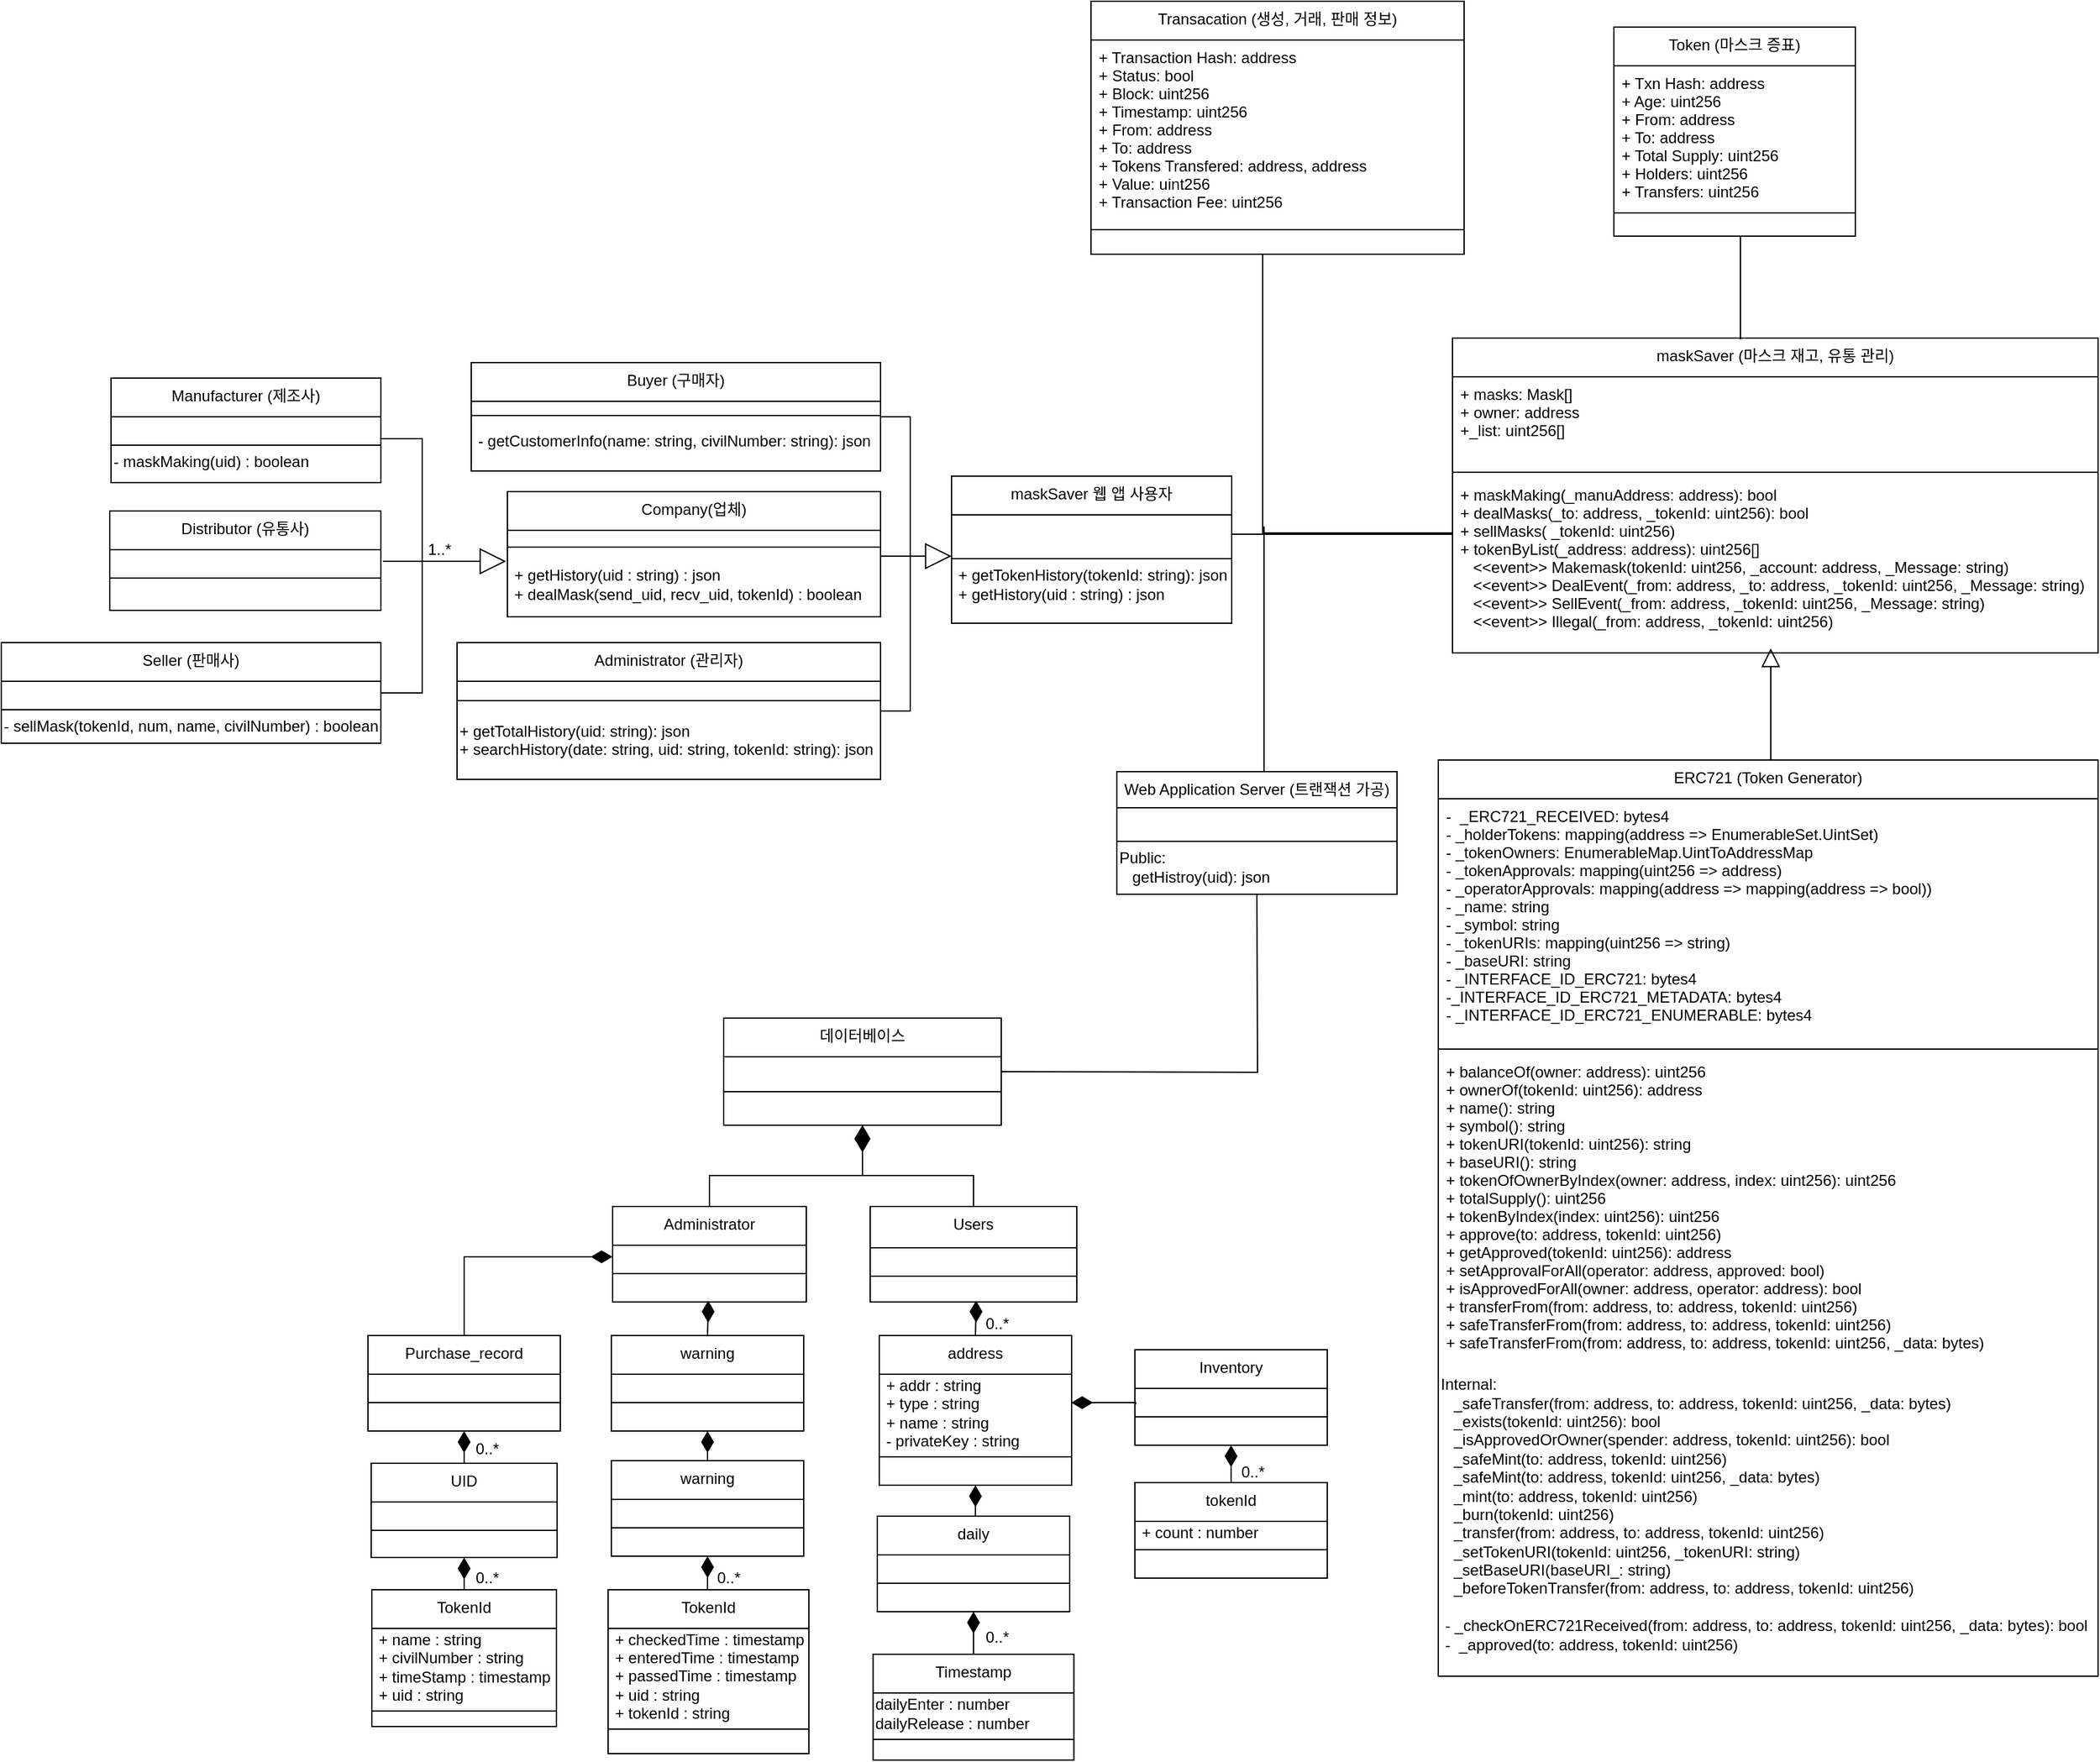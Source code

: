 <mxfile version="13.1.11" type="device"><diagram id="C5RBs43oDa-KdzZeNtuy" name="Page-1"><mxGraphModel dx="-311" dy="1492" grid="0" gridSize="10" guides="1" tooltips="1" connect="1" arrows="1" fold="1" page="0" pageScale="1" pageWidth="827" pageHeight="1169" background="none" math="0" shadow="0"><root><mxCell id="WIyWlLk6GJQsqaUBKTNV-0"/><mxCell id="WIyWlLk6GJQsqaUBKTNV-1" parent="WIyWlLk6GJQsqaUBKTNV-0"/><mxCell id="c-GMoZxC3GOVwgMM6Htn-151" style="edgeStyle=orthogonalEdgeStyle;rounded=0;orthogonalLoop=1;jettySize=auto;html=1;endArrow=block;endFill=0;exitX=0.5;exitY=0;exitDx=0;exitDy=0;entryX=0.493;entryY=0.996;entryDx=0;entryDy=0;entryPerimeter=0;startArrow=none;startFill=0;strokeWidth=1;endSize=12;" parent="WIyWlLk6GJQsqaUBKTNV-1" source="c-GMoZxC3GOVwgMM6Htn-129" target="c-GMoZxC3GOVwgMM6Htn-115" edge="1"><mxGeometry relative="1" as="geometry"><mxPoint x="2537" y="-424" as="sourcePoint"/><mxPoint x="2537" y="-383" as="targetPoint"/><Array as="points"><mxPoint x="2525" y="-54"/></Array></mxGeometry></mxCell><mxCell id="kJRviCTlOwmjZlsUmflA-44" style="edgeStyle=orthogonalEdgeStyle;rounded=0;orthogonalLoop=1;jettySize=auto;html=1;exitX=0.5;exitY=1;exitDx=0;exitDy=0;entryX=0.5;entryY=0;entryDx=0;entryDy=0;endArrow=none;endFill=0;startArrow=diamondThin;startFill=1;startSize=18;" parent="WIyWlLk6GJQsqaUBKTNV-1" source="kJRviCTlOwmjZlsUmflA-41" target="kJRviCTlOwmjZlsUmflA-47" edge="1"><mxGeometry relative="1" as="geometry"><mxPoint x="1602.5" y="486" as="sourcePoint"/><Array as="points"><mxPoint x="1821" y="268"/><mxPoint x="1703" y="268"/></Array></mxGeometry></mxCell><mxCell id="kJRviCTlOwmjZlsUmflA-61" style="edgeStyle=none;rounded=0;orthogonalLoop=1;jettySize=auto;html=1;entryX=0.5;entryY=1;entryDx=0;entryDy=0;startArrow=none;startFill=0;startSize=18;endArrow=none;endFill=0;endSize=6;" parent="WIyWlLk6GJQsqaUBKTNV-1" source="kJRviCTlOwmjZlsUmflA-47" target="kJRviCTlOwmjZlsUmflA-47" edge="1"><mxGeometry relative="1" as="geometry"/></mxCell><mxCell id="kJRviCTlOwmjZlsUmflA-84" style="rounded=0;orthogonalLoop=1;jettySize=auto;html=1;exitX=0.5;exitY=1;exitDx=0;exitDy=0;entryX=1;entryY=0.5;entryDx=0;entryDy=0;startArrow=none;startFill=0;startSize=18;endArrow=none;endFill=0;endSize=6;" parent="WIyWlLk6GJQsqaUBKTNV-1" source="kJRviCTlOwmjZlsUmflA-80" target="kJRviCTlOwmjZlsUmflA-42" edge="1"><mxGeometry relative="1" as="geometry"><Array as="points"><mxPoint x="2127" y="188"/></Array></mxGeometry></mxCell><mxCell id="c-GMoZxC3GOVwgMM6Htn-112" value="maskSaver (마스크 재고, 유통 관리)" style="swimlane;fontStyle=0;align=center;verticalAlign=top;childLayout=stackLayout;horizontal=1;startSize=30;horizontalStack=0;resizeParent=1;resizeLast=0;collapsible=1;marginBottom=0;rounded=0;shadow=0;strokeWidth=1;" parent="WIyWlLk6GJQsqaUBKTNV-1" vertex="1"><mxGeometry x="2278" y="-381" width="500" height="244" as="geometry"><mxRectangle x="130" y="380" width="160" height="26" as="alternateBounds"/></mxGeometry></mxCell><mxCell id="c-GMoZxC3GOVwgMM6Htn-113" value="+ masks: Mask[]&#10;+ owner: address&#10;+_list: uint256[]&#10;" style="text;align=left;verticalAlign=top;spacingLeft=4;spacingRight=4;overflow=hidden;rotatable=0;points=[[0,0.5],[1,0.5]];portConstraint=eastwest;" parent="c-GMoZxC3GOVwgMM6Htn-112" vertex="1"><mxGeometry y="30" width="500" height="70" as="geometry"/></mxCell><mxCell id="c-GMoZxC3GOVwgMM6Htn-114" value="" style="line;html=1;strokeWidth=1;align=left;verticalAlign=middle;spacingTop=-1;spacingLeft=3;spacingRight=3;rotatable=0;labelPosition=right;points=[];portConstraint=eastwest;" parent="c-GMoZxC3GOVwgMM6Htn-112" vertex="1"><mxGeometry y="100" width="500" height="8" as="geometry"/></mxCell><mxCell id="c-GMoZxC3GOVwgMM6Htn-115" value="+ maskMaking(_manuAddress: address): bool&#10;+ dealMasks(_to: address, _tokenId: uint256): bool&#10;+ sellMasks( _tokenId: uint256)&#10;+ tokenByList(_address: address): uint256[]&#10;   &lt;&lt;event&gt;&gt; Makemask(tokenId: uint256, _account: address, _Message: string)&#10;   &lt;&lt;event&gt;&gt; DealEvent(_from: address, _to: address, _tokenId: uint256, _Message: string)&#10;   &lt;&lt;event&gt;&gt; SellEvent(_from: address, _tokenId: uint256, _Message: string)&#10;   &lt;&lt;event&gt;&gt; Illegal(_from: address, _tokenId: uint256)&#10;   " style="text;align=left;verticalAlign=top;spacingLeft=4;spacingRight=4;overflow=hidden;rotatable=0;points=[[0,0.5],[1,0.5]];portConstraint=eastwest;fontStyle=0" parent="c-GMoZxC3GOVwgMM6Htn-112" vertex="1"><mxGeometry y="108" width="500" height="133" as="geometry"/></mxCell><mxCell id="WVzmcIyi41SkhnLN83s7-28" style="edgeStyle=orthogonalEdgeStyle;rounded=0;orthogonalLoop=1;jettySize=auto;html=1;exitX=0.5;exitY=1;exitDx=0;exitDy=0;startSize=6;endArrow=none;endFill=0;" parent="WIyWlLk6GJQsqaUBKTNV-1" source="kJRviCTlOwmjZlsUmflA-1" target="c-GMoZxC3GOVwgMM6Htn-112" edge="1"><mxGeometry relative="1" as="geometry"><Array as="points"><mxPoint x="2131" y="-446"/><mxPoint x="2131" y="-230"/></Array></mxGeometry></mxCell><mxCell id="WVzmcIyi41SkhnLN83s7-54" style="edgeStyle=orthogonalEdgeStyle;rounded=0;orthogonalLoop=1;jettySize=auto;html=1;startSize=6;endArrow=none;endFill=0;entryX=0.446;entryY=0.004;entryDx=0;entryDy=0;entryPerimeter=0;" parent="WIyWlLk6GJQsqaUBKTNV-1" target="c-GMoZxC3GOVwgMM6Htn-112" edge="1"><mxGeometry relative="1" as="geometry"><mxPoint x="2501" y="-460" as="sourcePoint"/><mxPoint x="2425" y="-416" as="targetPoint"/><Array as="points"><mxPoint x="2501" y="-460"/></Array></mxGeometry></mxCell><mxCell id="WVzmcIyi41SkhnLN83s7-57" style="edgeStyle=orthogonalEdgeStyle;rounded=0;orthogonalLoop=1;jettySize=auto;html=1;startSize=18;endArrow=none;endFill=0;exitX=1;exitY=0.5;exitDx=0;exitDy=0;startArrow=none;startFill=0;" parent="WIyWlLk6GJQsqaUBKTNV-1" source="ygYtOHkIqnavbNiHidvK-4" edge="1"><mxGeometry relative="1" as="geometry"><Array as="points"><mxPoint x="1835" y="-212"/></Array><mxPoint x="1629" y="-99" as="sourcePoint"/><mxPoint x="1860" y="-212" as="targetPoint"/></mxGeometry></mxCell><mxCell id="WVzmcIyi41SkhnLN83s7-61" style="edgeStyle=orthogonalEdgeStyle;rounded=0;orthogonalLoop=1;jettySize=auto;html=1;exitX=1;exitY=0.5;exitDx=0;exitDy=0;startSize=18;endArrow=none;endFill=0;" parent="WIyWlLk6GJQsqaUBKTNV-1" source="WVzmcIyi41SkhnLN83s7-46" edge="1"><mxGeometry relative="1" as="geometry"><Array as="points"><mxPoint x="1858" y="-92"/></Array><mxPoint x="1858" y="-212" as="targetPoint"/></mxGeometry></mxCell><mxCell id="WVzmcIyi41SkhnLN83s7-56" style="edgeStyle=orthogonalEdgeStyle;rounded=0;orthogonalLoop=1;jettySize=auto;html=1;exitX=0;exitY=0.5;exitDx=0;exitDy=0;entryX=1;entryY=0.5;entryDx=0;entryDy=0;startSize=6;endArrow=none;endFill=0;" parent="WIyWlLk6GJQsqaUBKTNV-1" source="c-GMoZxC3GOVwgMM6Htn-113" target="WVzmcIyi41SkhnLN83s7-51" edge="1"><mxGeometry relative="1" as="geometry"><Array as="points"><mxPoint x="2278" y="-229"/></Array></mxGeometry></mxCell><mxCell id="WVzmcIyi41SkhnLN83s7-63" style="edgeStyle=orthogonalEdgeStyle;rounded=0;orthogonalLoop=1;jettySize=auto;html=1;exitX=0;exitY=0.5;exitDx=0;exitDy=0;entryX=1;entryY=-0.062;entryDx=0;entryDy=0;endArrow=none;endFill=0;startArrow=block;startFill=0;startSize=18;entryPerimeter=0;" parent="WIyWlLk6GJQsqaUBKTNV-1" target="WVzmcIyi41SkhnLN83s7-45" edge="1"><mxGeometry relative="1" as="geometry"><mxPoint x="1890" y="-212.0" as="sourcePoint"/><mxPoint x="1321.0" y="-154" as="targetPoint"/><Array as="points"><mxPoint x="1858" y="-212"/><mxPoint x="1858" y="-320"/></Array></mxGeometry></mxCell><mxCell id="ygYtOHkIqnavbNiHidvK-19" style="edgeStyle=orthogonalEdgeStyle;rounded=0;orthogonalLoop=1;jettySize=auto;html=1;entryX=0.997;entryY=0.944;entryDx=0;entryDy=0;endArrow=none;endFill=0;startArrow=block;startFill=0;startSize=18;entryPerimeter=0;" parent="WIyWlLk6GJQsqaUBKTNV-1" target="ygYtOHkIqnavbNiHidvK-11" edge="1"><mxGeometry relative="1" as="geometry"><mxPoint x="1545" y="-208" as="sourcePoint"/><mxPoint x="1183" y="292" as="targetPoint"/><Array as="points"><mxPoint x="1545" y="-208"/><mxPoint x="1480" y="-208"/><mxPoint x="1480" y="-303"/></Array></mxGeometry></mxCell><mxCell id="ygYtOHkIqnavbNiHidvK-20" style="edgeStyle=orthogonalEdgeStyle;rounded=0;orthogonalLoop=1;jettySize=auto;html=1;endArrow=none;endFill=0;startArrow=none;startFill=0;startSize=18;entryX=1.007;entryY=0.444;entryDx=0;entryDy=0;entryPerimeter=0;" parent="WIyWlLk6GJQsqaUBKTNV-1" edge="1"><mxGeometry relative="1" as="geometry"><mxPoint x="1482" y="-208" as="sourcePoint"/><mxPoint x="1449.47" y="-208.008" as="targetPoint"/><Array as="points"><mxPoint x="1472" y="-208"/><mxPoint x="1472" y="-208"/></Array></mxGeometry></mxCell><mxCell id="ygYtOHkIqnavbNiHidvK-21" style="edgeStyle=orthogonalEdgeStyle;rounded=0;orthogonalLoop=1;jettySize=auto;html=1;endArrow=none;endFill=0;startArrow=none;startFill=0;startSize=18;" parent="WIyWlLk6GJQsqaUBKTNV-1" target="ygYtOHkIqnavbNiHidvK-15" edge="1"><mxGeometry relative="1" as="geometry"><mxPoint x="1480" y="-208" as="sourcePoint"/><mxPoint x="1958.5" y="318" as="targetPoint"/><Array as="points"><mxPoint x="1480" y="-208"/><mxPoint x="1480" y="-106"/></Array></mxGeometry></mxCell><mxCell id="ygYtOHkIqnavbNiHidvK-47" value="1..*" style="text;html=1;align=center;verticalAlign=middle;resizable=0;points=[];autosize=1;" parent="WIyWlLk6GJQsqaUBKTNV-1" vertex="1"><mxGeometry x="1479" y="-226" width="28" height="18" as="geometry"/></mxCell><mxCell id="c-GMoZxC3GOVwgMM6Htn-129" value="ERC721 (Token Generator)" style="swimlane;fontStyle=0;align=center;verticalAlign=top;childLayout=stackLayout;horizontal=1;startSize=30;horizontalStack=0;resizeParent=1;resizeLast=0;collapsible=1;marginBottom=0;rounded=0;shadow=0;strokeWidth=1;" parent="WIyWlLk6GJQsqaUBKTNV-1" vertex="1"><mxGeometry x="2267" y="-54" width="511" height="710" as="geometry"><mxRectangle x="130" y="380" width="160" height="26" as="alternateBounds"/></mxGeometry></mxCell><mxCell id="c-GMoZxC3GOVwgMM6Htn-130" value="-  _ERC721_RECEIVED: bytes4&#10;- _holderTokens: mapping(address =&gt; EnumerableSet.UintSet)&#10;- _tokenOwners: EnumerableMap.UintToAddressMap&#10;- _tokenApprovals: mapping(uint256 =&gt; address)&#10;- _operatorApprovals: mapping(address =&gt; mapping(address =&gt; bool))&#10;- _name: string&#10;- _symbol: string&#10;- _tokenURIs: mapping(uint256 =&gt; string)&#10;- _baseURI: string&#10;- _INTERFACE_ID_ERC721: bytes4&#10;-_INTERFACE_ID_ERC721_METADATA: bytes4&#10;- _INTERFACE_ID_ERC721_ENUMERABLE: bytes4" style="text;align=left;verticalAlign=top;spacingLeft=4;spacingRight=4;overflow=hidden;rotatable=0;points=[[0,0.5],[1,0.5]];portConstraint=eastwest;" parent="c-GMoZxC3GOVwgMM6Htn-129" vertex="1"><mxGeometry y="30" width="511" height="190" as="geometry"/></mxCell><mxCell id="c-GMoZxC3GOVwgMM6Htn-131" value="" style="line;html=1;strokeWidth=1;align=left;verticalAlign=middle;spacingTop=-1;spacingLeft=3;spacingRight=3;rotatable=0;labelPosition=right;points=[];portConstraint=eastwest;" parent="c-GMoZxC3GOVwgMM6Htn-129" vertex="1"><mxGeometry y="220" width="511" height="8" as="geometry"/></mxCell><mxCell id="c-GMoZxC3GOVwgMM6Htn-132" value="+ balanceOf(owner: address): uint256&#10;+ ownerOf(tokenId: uint256): address&#10;+ name(): string&#10;+ symbol(): string&#10;+ tokenURI(tokenId: uint256): string&#10;+ baseURI(): string&#10;+ tokenOfOwnerByIndex(owner: address, index: uint256): uint256&#10;+ totalSupply(): uint256&#10;+ tokenByIndex(index: uint256): uint256&#10;+ approve(to: address, tokenId: uint256)&#10;+ getApproved(tokenId: uint256): address&#10;+ setApprovalForAll(operator: address, approved: bool)&#10;+ isApprovedForAll(owner: address, operator: address): bool&#10;+ transferFrom(from: address, to: address, tokenId: uint256)&#10;+ safeTransferFrom(from: address, to: address, tokenId: uint256)&#10;+ safeTransferFrom(from: address, to: address, tokenId: uint256, _data: bytes)" style="text;align=left;verticalAlign=top;spacingLeft=4;spacingRight=4;overflow=hidden;rotatable=0;points=[[0,0.5],[1,0.5]];portConstraint=eastwest;fontStyle=0" parent="c-GMoZxC3GOVwgMM6Htn-129" vertex="1"><mxGeometry y="228" width="511" height="250" as="geometry"/></mxCell><mxCell id="c-GMoZxC3GOVwgMM6Htn-133" value="Internal:&lt;br&gt;&amp;nbsp; &amp;nbsp;_safeTransfer(from: address, to: address, tokenId: uint256, _data: bytes)&lt;br&gt;&amp;nbsp; &amp;nbsp;_exists(tokenId: uint256): bool&lt;br&gt;&amp;nbsp; &amp;nbsp;_isApprovedOrOwner(spender: address, tokenId: uint256): bool&lt;br&gt;&amp;nbsp; &amp;nbsp;_safeMint(to: address, tokenId: uint256)&lt;br&gt;&amp;nbsp; &amp;nbsp;_safeMint(to: address, tokenId: uint256, _data: bytes)&lt;br&gt;&amp;nbsp; &amp;nbsp;_mint(to: address, tokenId: uint256)&lt;br&gt;&amp;nbsp; &amp;nbsp;_burn(tokenId: uint256)&lt;br&gt;&amp;nbsp; &amp;nbsp;_transfer(from: address, to: address, tokenId: uint256)&lt;br&gt;&amp;nbsp; &amp;nbsp;_setTokenURI(tokenId: uint256, _tokenURI: string)&lt;br&gt;&amp;nbsp; &amp;nbsp;_setBaseURI(baseURI_: string)&lt;br&gt;&amp;nbsp; &amp;nbsp;_beforeTokenTransfer(from: address, to: address, tokenId: uint256)" style="text;html=1;align=left;verticalAlign=middle;resizable=0;points=[];autosize=1;" parent="c-GMoZxC3GOVwgMM6Htn-129" vertex="1"><mxGeometry y="478" width="511" height="170" as="geometry"/></mxCell><mxCell id="c-GMoZxC3GOVwgMM6Htn-134" value="&lt;br&gt;&amp;nbsp;- _checkOnERC721Received(from: address, to: address, tokenId: uint256, _data: bytes): bool&lt;br&gt;&amp;nbsp;-&amp;nbsp; _approved(to: address, tokenId: uint256)" style="text;html=1;align=left;verticalAlign=middle;resizable=0;points=[];autosize=1;" parent="c-GMoZxC3GOVwgMM6Htn-129" vertex="1"><mxGeometry y="648" width="511" height="46" as="geometry"/></mxCell><mxCell id="ygYtOHkIqnavbNiHidvK-60" value="" style="edgeStyle=orthogonalEdgeStyle;rounded=0;orthogonalLoop=1;jettySize=auto;html=1;startArrow=diamondThin;startFill=1;endArrow=none;endFill=0;endSize=12;strokeWidth=1;startSize=14;exitX=0.5;exitY=1;exitDx=0;exitDy=0;" parent="WIyWlLk6GJQsqaUBKTNV-1" source="ygYtOHkIqnavbNiHidvK-61" target="ygYtOHkIqnavbNiHidvK-57" edge="1"><mxGeometry relative="1" as="geometry"/></mxCell><mxCell id="ygYtOHkIqnavbNiHidvK-56" style="edgeStyle=orthogonalEdgeStyle;rounded=0;orthogonalLoop=1;jettySize=auto;html=1;exitX=0.5;exitY=1;exitDx=0;exitDy=0;entryX=0.5;entryY=0;entryDx=0;entryDy=0;endArrow=none;endFill=0;startArrow=diamondThin;startFill=1;startSize=18;" parent="WIyWlLk6GJQsqaUBKTNV-1" source="kJRviCTlOwmjZlsUmflA-41" target="kJRviCTlOwmjZlsUmflA-62" edge="1"><mxGeometry relative="1" as="geometry"><mxPoint x="1608.5" y="235" as="sourcePoint"/><mxPoint x="1518.5" y="310" as="targetPoint"/><Array as="points"><mxPoint x="1821" y="268"/><mxPoint x="1907" y="268"/></Array></mxGeometry></mxCell><mxCell id="ygYtOHkIqnavbNiHidvK-68" value="" style="edgeStyle=orthogonalEdgeStyle;rounded=0;orthogonalLoop=1;jettySize=auto;html=1;startArrow=diamondThin;startFill=1;endArrow=none;endFill=0;endSize=12;strokeWidth=1;startSize=14;entryX=0.5;entryY=0;entryDx=0;entryDy=0;exitX=0.5;exitY=1;exitDx=0;exitDy=0;" parent="WIyWlLk6GJQsqaUBKTNV-1" source="ygYtOHkIqnavbNiHidvK-78" target="ygYtOHkIqnavbNiHidvK-61" edge="1"><mxGeometry relative="1" as="geometry"><mxPoint x="1701.5" y="371" as="sourcePoint"/><mxPoint x="1668.0" y="573" as="targetPoint"/><Array as="points"><mxPoint x="1701.5" y="479"/><mxPoint x="1701.5" y="487"/></Array></mxGeometry></mxCell><mxCell id="ygYtOHkIqnavbNiHidvK-69" value="0..*" style="text;html=1;align=center;verticalAlign=middle;resizable=0;points=[];autosize=1;" parent="WIyWlLk6GJQsqaUBKTNV-1" vertex="1"><mxGeometry x="1703" y="571" width="28" height="18" as="geometry"/></mxCell><mxCell id="ygYtOHkIqnavbNiHidvK-70" value="" style="edgeStyle=orthogonalEdgeStyle;rounded=0;orthogonalLoop=1;jettySize=auto;html=1;startArrow=diamondThin;startFill=1;endArrow=none;endFill=0;endSize=12;strokeWidth=1;startSize=14;exitX=0.5;exitY=1;exitDx=0;exitDy=0;" parent="WIyWlLk6GJQsqaUBKTNV-1" source="ygYtOHkIqnavbNiHidvK-72" target="ygYtOHkIqnavbNiHidvK-75" edge="1"><mxGeometry relative="1" as="geometry"/></mxCell><mxCell id="ygYtOHkIqnavbNiHidvK-71" value="0..*" style="text;html=1;align=center;verticalAlign=middle;resizable=0;points=[];autosize=1;" parent="WIyWlLk6GJQsqaUBKTNV-1" vertex="1"><mxGeometry x="1515.5" y="571" width="28" height="18" as="geometry"/></mxCell><mxCell id="ygYtOHkIqnavbNiHidvK-81" value="" style="edgeStyle=orthogonalEdgeStyle;rounded=0;orthogonalLoop=1;jettySize=auto;html=1;startArrow=diamondThin;startFill=1;endArrow=none;endFill=0;endSize=12;strokeWidth=1;startSize=14;entryX=0.5;entryY=0;entryDx=0;entryDy=0;" parent="WIyWlLk6GJQsqaUBKTNV-1" target="ygYtOHkIqnavbNiHidvK-78" edge="1"><mxGeometry relative="1" as="geometry"><mxPoint x="1701.5" y="382" as="sourcePoint"/><mxPoint x="1711" y="499" as="targetPoint"/><Array as="points"><mxPoint x="1701.5" y="371"/><mxPoint x="1701.5" y="489"/></Array></mxGeometry></mxCell><mxCell id="ygYtOHkIqnavbNiHidvK-82" style="edgeStyle=none;rounded=0;orthogonalLoop=1;jettySize=auto;html=1;entryX=0.5;entryY=1;entryDx=0;entryDy=0;startArrow=none;startFill=0;startSize=18;endArrow=none;endFill=0;endSize=6;" parent="WIyWlLk6GJQsqaUBKTNV-1" edge="1"><mxGeometry relative="1" as="geometry"><mxPoint x="1514" y="368.0" as="sourcePoint"/><mxPoint x="1514" y="368.0" as="targetPoint"/></mxGeometry></mxCell><mxCell id="ygYtOHkIqnavbNiHidvK-83" value="" style="edgeStyle=orthogonalEdgeStyle;rounded=0;orthogonalLoop=1;jettySize=auto;html=1;startArrow=diamondThin;startFill=1;endArrow=none;endFill=0;endSize=12;strokeWidth=1;startSize=14;entryX=0.5;entryY=0;entryDx=0;entryDy=0;exitX=0.5;exitY=1;exitDx=0;exitDy=0;" parent="WIyWlLk6GJQsqaUBKTNV-1" source="ygYtOHkIqnavbNiHidvK-84" edge="1"><mxGeometry relative="1" as="geometry"><mxPoint x="1513" y="373" as="sourcePoint"/><mxPoint x="1512.5" y="491" as="targetPoint"/><Array as="points"><mxPoint x="1513" y="481"/><mxPoint x="1513" y="489"/></Array></mxGeometry></mxCell><mxCell id="ygYtOHkIqnavbNiHidvK-87" value="" style="edgeStyle=orthogonalEdgeStyle;rounded=0;orthogonalLoop=1;jettySize=auto;html=1;startArrow=diamondThin;startFill=1;endArrow=none;endFill=0;endSize=12;strokeWidth=1;startSize=14;entryX=0.5;entryY=0;entryDx=0;entryDy=0;" parent="WIyWlLk6GJQsqaUBKTNV-1" source="ygYtOHkIqnavbNiHidvK-53" target="ygYtOHkIqnavbNiHidvK-84" edge="1"><mxGeometry relative="1" as="geometry"><mxPoint x="1513" y="384" as="sourcePoint"/><mxPoint x="1522.5" y="501" as="targetPoint"/><Array as="points"><mxPoint x="1512.5" y="331"/></Array></mxGeometry></mxCell><mxCell id="ygYtOHkIqnavbNiHidvK-88" value="0..*" style="text;html=1;align=center;verticalAlign=middle;resizable=0;points=[];autosize=1;" parent="WIyWlLk6GJQsqaUBKTNV-1" vertex="1"><mxGeometry x="1515.5" y="471" width="28" height="18" as="geometry"/></mxCell><mxCell id="ygYtOHkIqnavbNiHidvK-89" style="edgeStyle=none;rounded=0;orthogonalLoop=1;jettySize=auto;html=1;entryX=0.5;entryY=1;entryDx=0;entryDy=0;startArrow=none;startFill=0;startSize=18;endArrow=none;endFill=0;endSize=6;" parent="WIyWlLk6GJQsqaUBKTNV-1" edge="1"><mxGeometry relative="1" as="geometry"><mxPoint x="1910" y="366.0" as="sourcePoint"/><mxPoint x="1910" y="366.0" as="targetPoint"/></mxGeometry></mxCell><mxCell id="ygYtOHkIqnavbNiHidvK-90" value="" style="edgeStyle=orthogonalEdgeStyle;rounded=0;orthogonalLoop=1;jettySize=auto;html=1;startArrow=diamondThin;startFill=1;endArrow=none;endFill=0;endSize=12;strokeWidth=1;startSize=14;exitX=0.5;exitY=1;exitDx=0;exitDy=0;" parent="WIyWlLk6GJQsqaUBKTNV-1" source="ygYtOHkIqnavbNiHidvK-99" target="ygYtOHkIqnavbNiHidvK-93" edge="1"><mxGeometry relative="1" as="geometry"/></mxCell><mxCell id="ygYtOHkIqnavbNiHidvK-91" value="" style="edgeStyle=orthogonalEdgeStyle;rounded=0;orthogonalLoop=1;jettySize=auto;html=1;startArrow=diamondThin;startFill=1;endArrow=none;endFill=0;endSize=12;strokeWidth=1;startSize=14;entryX=0.5;entryY=0;entryDx=0;entryDy=0;" parent="WIyWlLk6GJQsqaUBKTNV-1" source="ygYtOHkIqnavbNiHidvK-104" target="ygYtOHkIqnavbNiHidvK-99" edge="1"><mxGeometry relative="1" as="geometry"><mxPoint x="2013" y="484" as="sourcePoint"/><mxPoint x="1875.5" y="573" as="targetPoint"/><Array as="points"/></mxGeometry></mxCell><mxCell id="ygYtOHkIqnavbNiHidvK-92" value="0..*" style="text;html=1;align=center;verticalAlign=middle;resizable=0;points=[];autosize=1;" parent="WIyWlLk6GJQsqaUBKTNV-1" vertex="1"><mxGeometry x="1910.5" y="617" width="28" height="18" as="geometry"/></mxCell><mxCell id="ygYtOHkIqnavbNiHidvK-102" value="" style="edgeStyle=orthogonalEdgeStyle;rounded=0;orthogonalLoop=1;jettySize=auto;html=1;startArrow=diamondThin;startFill=1;endArrow=none;endFill=0;endSize=12;strokeWidth=1;startSize=14;entryX=0.5;entryY=0;entryDx=0;entryDy=0;" parent="WIyWlLk6GJQsqaUBKTNV-1" target="ygYtOHkIqnavbNiHidvK-96" edge="1"><mxGeometry relative="1" as="geometry"><mxPoint x="1909" y="382" as="sourcePoint"/><mxPoint x="1918.5" y="499" as="targetPoint"/><Array as="points"><mxPoint x="1909" y="371"/><mxPoint x="1909" y="489"/></Array></mxGeometry></mxCell><mxCell id="ygYtOHkIqnavbNiHidvK-105" value="0..*" style="text;html=1;align=center;verticalAlign=middle;resizable=0;points=[];autosize=1;" parent="WIyWlLk6GJQsqaUBKTNV-1" vertex="1"><mxGeometry x="1910.5" y="374" width="28" height="18" as="geometry"/></mxCell><mxCell id="ygYtOHkIqnavbNiHidvK-109" value="" style="edgeStyle=orthogonalEdgeStyle;rounded=0;orthogonalLoop=1;jettySize=auto;html=1;startArrow=diamondThin;startFill=1;endArrow=none;endFill=0;endSize=12;strokeWidth=1;startSize=14;entryX=0.004;entryY=0.685;entryDx=0;entryDy=0;exitX=0.998;exitY=0.367;exitDx=0;exitDy=0;exitPerimeter=0;entryPerimeter=0;" parent="WIyWlLk6GJQsqaUBKTNV-1" source="ygYtOHkIqnavbNiHidvK-97" target="ygYtOHkIqnavbNiHidvK-107" edge="1"><mxGeometry relative="1" as="geometry"><mxPoint x="1918.5" y="518.0" as="sourcePoint"/><mxPoint x="1919.25" y="549" as="targetPoint"/><Array as="points"/></mxGeometry></mxCell><mxCell id="ygYtOHkIqnavbNiHidvK-113" value="" style="edgeStyle=orthogonalEdgeStyle;rounded=0;orthogonalLoop=1;jettySize=auto;html=1;startArrow=diamondThin;startFill=1;endArrow=none;endFill=0;endSize=12;strokeWidth=1;startSize=14;exitX=0.5;exitY=1;exitDx=0;exitDy=0;" parent="WIyWlLk6GJQsqaUBKTNV-1" source="ygYtOHkIqnavbNiHidvK-106" target="ygYtOHkIqnavbNiHidvK-110" edge="1"><mxGeometry relative="1" as="geometry"><mxPoint x="1918.5" y="518.0" as="sourcePoint"/><mxPoint x="2107" y="502" as="targetPoint"/><Array as="points"/></mxGeometry></mxCell><mxCell id="ygYtOHkIqnavbNiHidvK-115" value="0..*" style="text;html=1;align=center;verticalAlign=middle;resizable=0;points=[];autosize=1;" parent="WIyWlLk6GJQsqaUBKTNV-1" vertex="1"><mxGeometry x="2109" y="489" width="28" height="18" as="geometry"/></mxCell><mxCell id="ygYtOHkIqnavbNiHidvK-117" style="edgeStyle=orthogonalEdgeStyle;rounded=0;orthogonalLoop=1;jettySize=auto;html=1;startSize=6;endArrow=none;endFill=0;exitX=0.5;exitY=0;exitDx=0;exitDy=0;" parent="WIyWlLk6GJQsqaUBKTNV-1" source="kJRviCTlOwmjZlsUmflA-80" edge="1"><mxGeometry relative="1" as="geometry"><mxPoint x="2132" y="20" as="sourcePoint"/><mxPoint x="2132" y="-235" as="targetPoint"/><Array as="points"><mxPoint x="2132" y="-45"/><mxPoint x="2132" y="-137"/></Array></mxGeometry></mxCell><mxCell id="kJRviCTlOwmjZlsUmflA-41" value="데이터베이스" style="swimlane;fontStyle=0;align=center;verticalAlign=top;childLayout=stackLayout;horizontal=1;startSize=30;horizontalStack=0;resizeParent=1;resizeLast=0;collapsible=1;marginBottom=0;rounded=0;shadow=0;strokeWidth=1;" parent="WIyWlLk6GJQsqaUBKTNV-1" vertex="1"><mxGeometry x="1713.5" y="146" width="215" height="83" as="geometry"><mxRectangle x="130" y="380" width="160" height="26" as="alternateBounds"/></mxGeometry></mxCell><mxCell id="kJRviCTlOwmjZlsUmflA-42" value=" " style="text;align=left;verticalAlign=top;spacingLeft=4;spacingRight=4;overflow=hidden;rotatable=0;points=[[0,0.5],[1,0.5]];portConstraint=eastwest;" parent="kJRviCTlOwmjZlsUmflA-41" vertex="1"><mxGeometry y="30" width="215" height="23" as="geometry"/></mxCell><mxCell id="kJRviCTlOwmjZlsUmflA-43" value="" style="line;html=1;strokeWidth=1;align=left;verticalAlign=middle;spacingTop=-1;spacingLeft=3;spacingRight=3;rotatable=0;labelPosition=right;points=[];portConstraint=eastwest;" parent="kJRviCTlOwmjZlsUmflA-41" vertex="1"><mxGeometry y="53" width="215" height="8" as="geometry"/></mxCell><mxCell id="kJRviCTlOwmjZlsUmflA-80" value="Web Application Server (트랜잭션 가공)" style="swimlane;fontStyle=0;align=center;verticalAlign=top;childLayout=stackLayout;horizontal=1;startSize=28;horizontalStack=0;resizeParent=1;resizeLast=0;collapsible=1;marginBottom=0;rounded=0;shadow=0;strokeWidth=1;" parent="WIyWlLk6GJQsqaUBKTNV-1" vertex="1"><mxGeometry x="2018" y="-45" width="217" height="95" as="geometry"><mxRectangle x="130" y="380" width="160" height="26" as="alternateBounds"/></mxGeometry></mxCell><mxCell id="kJRviCTlOwmjZlsUmflA-81" value=" " style="text;align=left;verticalAlign=top;spacingLeft=4;spacingRight=4;overflow=hidden;rotatable=0;points=[[0,0.5],[1,0.5]];portConstraint=eastwest;" parent="kJRviCTlOwmjZlsUmflA-80" vertex="1"><mxGeometry y="28" width="217" height="22" as="geometry"/></mxCell><mxCell id="kJRviCTlOwmjZlsUmflA-82" value="" style="line;html=1;strokeWidth=1;align=left;verticalAlign=middle;spacingTop=-1;spacingLeft=3;spacingRight=3;rotatable=0;labelPosition=right;points=[];portConstraint=eastwest;" parent="kJRviCTlOwmjZlsUmflA-80" vertex="1"><mxGeometry y="50" width="217" height="8" as="geometry"/></mxCell><mxCell id="kJRviCTlOwmjZlsUmflA-83" value="Public:&lt;br&gt;&amp;nbsp; &amp;nbsp;getHistroy(uid): json" style="text;html=1;align=left;verticalAlign=middle;resizable=0;points=[];autosize=1;" parent="kJRviCTlOwmjZlsUmflA-80" vertex="1"><mxGeometry y="58" width="217" height="32" as="geometry"/></mxCell><mxCell id="kJRviCTlOwmjZlsUmflA-62" value="Users" style="swimlane;fontStyle=0;align=center;verticalAlign=top;childLayout=stackLayout;horizontal=1;startSize=32;horizontalStack=0;resizeParent=1;resizeLast=0;collapsible=1;marginBottom=0;rounded=0;shadow=0;strokeWidth=1;" parent="WIyWlLk6GJQsqaUBKTNV-1" vertex="1"><mxGeometry x="1827" y="292" width="160" height="74" as="geometry"><mxRectangle x="130" y="380" width="160" height="26" as="alternateBounds"/></mxGeometry></mxCell><mxCell id="ygYtOHkIqnavbNiHidvK-103" value="&amp;nbsp;&amp;nbsp;" style="text;html=1;align=center;verticalAlign=middle;resizable=0;points=[];autosize=1;" parent="kJRviCTlOwmjZlsUmflA-62" vertex="1"><mxGeometry y="32" width="160" height="18" as="geometry"/></mxCell><mxCell id="kJRviCTlOwmjZlsUmflA-64" value="" style="line;html=1;strokeWidth=1;align=left;verticalAlign=middle;spacingTop=-1;spacingLeft=3;spacingRight=3;rotatable=0;labelPosition=right;points=[];portConstraint=eastwest;" parent="kJRviCTlOwmjZlsUmflA-62" vertex="1"><mxGeometry y="50" width="160" height="8" as="geometry"/></mxCell><mxCell id="ygYtOHkIqnavbNiHidvK-96" value="address" style="swimlane;fontStyle=0;align=center;verticalAlign=top;childLayout=stackLayout;horizontal=1;startSize=30;horizontalStack=0;resizeParent=1;resizeLast=0;collapsible=1;marginBottom=0;rounded=0;shadow=0;strokeWidth=1;" parent="WIyWlLk6GJQsqaUBKTNV-1" vertex="1"><mxGeometry x="1834" y="392" width="149" height="116" as="geometry"><mxRectangle x="130" y="380" width="160" height="26" as="alternateBounds"/></mxGeometry></mxCell><mxCell id="ygYtOHkIqnavbNiHidvK-97" value="&lt;span&gt;&amp;nbsp;+ addr : string&lt;/span&gt;&lt;br&gt;&lt;span&gt;&amp;nbsp;+ type : string&lt;/span&gt;&lt;br&gt;&lt;span&gt;&amp;nbsp;+ name : string&lt;/span&gt;&lt;br&gt;&lt;span&gt;&amp;nbsp;- privateKey : string&lt;/span&gt;" style="text;html=1;align=left;verticalAlign=middle;resizable=0;points=[];autosize=1;" parent="ygYtOHkIqnavbNiHidvK-96" vertex="1"><mxGeometry y="30" width="149" height="60" as="geometry"/></mxCell><mxCell id="ygYtOHkIqnavbNiHidvK-98" value="" style="line;html=1;strokeWidth=1;align=left;verticalAlign=middle;spacingTop=-1;spacingLeft=3;spacingRight=3;rotatable=0;labelPosition=right;points=[];portConstraint=eastwest;" parent="ygYtOHkIqnavbNiHidvK-96" vertex="1"><mxGeometry y="90" width="149" height="8" as="geometry"/></mxCell><mxCell id="ygYtOHkIqnavbNiHidvK-104" value="&amp;nbsp;" style="text;html=1;align=center;verticalAlign=middle;resizable=0;points=[];autosize=1;" parent="ygYtOHkIqnavbNiHidvK-96" vertex="1"><mxGeometry y="98" width="149" height="18" as="geometry"/></mxCell><mxCell id="ygYtOHkIqnavbNiHidvK-106" value="Inventory" style="swimlane;fontStyle=0;align=center;verticalAlign=top;childLayout=stackLayout;horizontal=1;startSize=30;horizontalStack=0;resizeParent=1;resizeLast=0;collapsible=1;marginBottom=0;rounded=0;shadow=0;strokeWidth=1;" parent="WIyWlLk6GJQsqaUBKTNV-1" vertex="1"><mxGeometry x="2032" y="403" width="149" height="74" as="geometry"><mxRectangle x="130" y="380" width="160" height="26" as="alternateBounds"/></mxGeometry></mxCell><mxCell id="ygYtOHkIqnavbNiHidvK-107" value="&amp;nbsp;&amp;nbsp;" style="text;html=1;align=center;verticalAlign=middle;resizable=0;points=[];autosize=1;" parent="ygYtOHkIqnavbNiHidvK-106" vertex="1"><mxGeometry y="30" width="149" height="18" as="geometry"/></mxCell><mxCell id="ygYtOHkIqnavbNiHidvK-108" value="" style="line;html=1;strokeWidth=1;align=left;verticalAlign=middle;spacingTop=-1;spacingLeft=3;spacingRight=3;rotatable=0;labelPosition=right;points=[];portConstraint=eastwest;" parent="ygYtOHkIqnavbNiHidvK-106" vertex="1"><mxGeometry y="48" width="149" height="8" as="geometry"/></mxCell><mxCell id="ygYtOHkIqnavbNiHidvK-110" value="tokenId" style="swimlane;fontStyle=0;align=center;verticalAlign=top;childLayout=stackLayout;horizontal=1;startSize=30;horizontalStack=0;resizeParent=1;resizeLast=0;collapsible=1;marginBottom=0;rounded=0;shadow=0;strokeWidth=1;" parent="WIyWlLk6GJQsqaUBKTNV-1" vertex="1"><mxGeometry x="2032" y="506" width="149" height="74" as="geometry"><mxRectangle x="130" y="380" width="160" height="26" as="alternateBounds"/></mxGeometry></mxCell><mxCell id="ygYtOHkIqnavbNiHidvK-111" value="&amp;nbsp;+ count : number" style="text;html=1;align=left;verticalAlign=middle;resizable=0;points=[];autosize=1;" parent="ygYtOHkIqnavbNiHidvK-110" vertex="1"><mxGeometry y="30" width="149" height="18" as="geometry"/></mxCell><mxCell id="ygYtOHkIqnavbNiHidvK-112" value="" style="line;html=1;strokeWidth=1;align=left;verticalAlign=middle;spacingTop=-1;spacingLeft=3;spacingRight=3;rotatable=0;labelPosition=right;points=[];portConstraint=eastwest;" parent="ygYtOHkIqnavbNiHidvK-110" vertex="1"><mxGeometry y="48" width="149" height="8" as="geometry"/></mxCell><mxCell id="ygYtOHkIqnavbNiHidvK-99" value="daily" style="swimlane;fontStyle=0;align=center;verticalAlign=top;childLayout=stackLayout;horizontal=1;startSize=30;horizontalStack=0;resizeParent=1;resizeLast=0;collapsible=1;marginBottom=0;rounded=0;shadow=0;strokeWidth=1;" parent="WIyWlLk6GJQsqaUBKTNV-1" vertex="1"><mxGeometry x="1832.5" y="532" width="149" height="74" as="geometry"><mxRectangle x="130" y="380" width="160" height="26" as="alternateBounds"/></mxGeometry></mxCell><mxCell id="ygYtOHkIqnavbNiHidvK-100" value="&amp;nbsp;&amp;nbsp;" style="text;html=1;align=center;verticalAlign=middle;resizable=0;points=[];autosize=1;" parent="ygYtOHkIqnavbNiHidvK-99" vertex="1"><mxGeometry y="30" width="149" height="18" as="geometry"/></mxCell><mxCell id="ygYtOHkIqnavbNiHidvK-101" value="" style="line;html=1;strokeWidth=1;align=left;verticalAlign=middle;spacingTop=-1;spacingLeft=3;spacingRight=3;rotatable=0;labelPosition=right;points=[];portConstraint=eastwest;" parent="ygYtOHkIqnavbNiHidvK-99" vertex="1"><mxGeometry y="48" width="149" height="8" as="geometry"/></mxCell><mxCell id="ygYtOHkIqnavbNiHidvK-93" value="Timestamp" style="swimlane;fontStyle=0;align=center;verticalAlign=top;childLayout=stackLayout;horizontal=1;startSize=30;horizontalStack=0;resizeParent=1;resizeLast=0;collapsible=1;marginBottom=0;rounded=0;shadow=0;strokeWidth=1;" parent="WIyWlLk6GJQsqaUBKTNV-1" vertex="1"><mxGeometry x="1829.25" y="639" width="155.5" height="82" as="geometry"><mxRectangle x="130" y="380" width="160" height="26" as="alternateBounds"/></mxGeometry></mxCell><mxCell id="ygYtOHkIqnavbNiHidvK-94" value="dailyEnter : number&lt;br&gt;dailyRelease : number" style="text;html=1;align=left;verticalAlign=middle;resizable=0;points=[];autosize=1;" parent="ygYtOHkIqnavbNiHidvK-93" vertex="1"><mxGeometry y="30" width="155.5" height="32" as="geometry"/></mxCell><mxCell id="ygYtOHkIqnavbNiHidvK-95" value="" style="line;html=1;strokeWidth=1;align=left;verticalAlign=middle;spacingTop=-1;spacingLeft=3;spacingRight=3;rotatable=0;labelPosition=right;points=[];portConstraint=eastwest;" parent="ygYtOHkIqnavbNiHidvK-93" vertex="1"><mxGeometry y="62" width="155.5" height="8" as="geometry"/></mxCell><mxCell id="ygYtOHkIqnavbNiHidvK-57" value="TokenId" style="swimlane;fontStyle=0;align=center;verticalAlign=top;childLayout=stackLayout;horizontal=1;startSize=30;horizontalStack=0;resizeParent=1;resizeLast=0;collapsible=1;marginBottom=0;rounded=0;shadow=0;strokeWidth=1;" parent="WIyWlLk6GJQsqaUBKTNV-1" vertex="1"><mxGeometry x="1624" y="589" width="155.5" height="127" as="geometry"><mxRectangle x="130" y="380" width="160" height="26" as="alternateBounds"/></mxGeometry></mxCell><mxCell id="ygYtOHkIqnavbNiHidvK-58" value="&amp;nbsp;+ checkedTime : timestamp&lt;br&gt;&amp;nbsp;+ enteredTime : timestamp&lt;br&gt;&amp;nbsp;+ passedTime : timestamp&lt;br&gt;&amp;nbsp;+ uid : string&lt;br&gt;&amp;nbsp;+ tokenId : string" style="text;html=1;align=left;verticalAlign=middle;resizable=0;points=[];autosize=1;" parent="ygYtOHkIqnavbNiHidvK-57" vertex="1"><mxGeometry y="30" width="155.5" height="74" as="geometry"/></mxCell><mxCell id="ygYtOHkIqnavbNiHidvK-59" value="" style="line;html=1;strokeWidth=1;align=left;verticalAlign=middle;spacingTop=-1;spacingLeft=3;spacingRight=3;rotatable=0;labelPosition=right;points=[];portConstraint=eastwest;" parent="ygYtOHkIqnavbNiHidvK-57" vertex="1"><mxGeometry y="104" width="155.5" height="8" as="geometry"/></mxCell><mxCell id="ygYtOHkIqnavbNiHidvK-78" value="warning" style="swimlane;fontStyle=0;align=center;verticalAlign=top;childLayout=stackLayout;horizontal=1;startSize=30;horizontalStack=0;resizeParent=1;resizeLast=0;collapsible=1;marginBottom=0;rounded=0;shadow=0;strokeWidth=1;" parent="WIyWlLk6GJQsqaUBKTNV-1" vertex="1"><mxGeometry x="1626.5" y="392" width="149" height="74" as="geometry"><mxRectangle x="130" y="380" width="160" height="26" as="alternateBounds"/></mxGeometry></mxCell><mxCell id="ygYtOHkIqnavbNiHidvK-79" value="&amp;nbsp;&amp;nbsp;" style="text;html=1;align=center;verticalAlign=middle;resizable=0;points=[];autosize=1;" parent="ygYtOHkIqnavbNiHidvK-78" vertex="1"><mxGeometry y="30" width="149" height="18" as="geometry"/></mxCell><mxCell id="ygYtOHkIqnavbNiHidvK-80" value="" style="line;html=1;strokeWidth=1;align=left;verticalAlign=middle;spacingTop=-1;spacingLeft=3;spacingRight=3;rotatable=0;labelPosition=right;points=[];portConstraint=eastwest;" parent="ygYtOHkIqnavbNiHidvK-78" vertex="1"><mxGeometry y="48" width="149" height="8" as="geometry"/></mxCell><mxCell id="ygYtOHkIqnavbNiHidvK-61" value="warning" style="swimlane;fontStyle=0;align=center;verticalAlign=top;childLayout=stackLayout;horizontal=1;startSize=30;horizontalStack=0;resizeParent=1;resizeLast=0;collapsible=1;marginBottom=0;rounded=0;shadow=0;strokeWidth=1;" parent="WIyWlLk6GJQsqaUBKTNV-1" vertex="1"><mxGeometry x="1626.5" y="489" width="149" height="74" as="geometry"><mxRectangle x="130" y="380" width="160" height="26" as="alternateBounds"/></mxGeometry></mxCell><mxCell id="ygYtOHkIqnavbNiHidvK-62" value="&amp;nbsp;&amp;nbsp;" style="text;html=1;align=center;verticalAlign=middle;resizable=0;points=[];autosize=1;" parent="ygYtOHkIqnavbNiHidvK-61" vertex="1"><mxGeometry y="30" width="149" height="18" as="geometry"/></mxCell><mxCell id="ygYtOHkIqnavbNiHidvK-63" value="" style="line;html=1;strokeWidth=1;align=left;verticalAlign=middle;spacingTop=-1;spacingLeft=3;spacingRight=3;rotatable=0;labelPosition=right;points=[];portConstraint=eastwest;" parent="ygYtOHkIqnavbNiHidvK-61" vertex="1"><mxGeometry y="48" width="149" height="8" as="geometry"/></mxCell><mxCell id="kJRviCTlOwmjZlsUmflA-47" value="Administrator" style="swimlane;fontStyle=0;align=center;verticalAlign=top;childLayout=stackLayout;horizontal=1;startSize=30;horizontalStack=0;resizeParent=1;resizeLast=0;collapsible=1;marginBottom=0;rounded=0;shadow=0;strokeWidth=1;" parent="WIyWlLk6GJQsqaUBKTNV-1" vertex="1"><mxGeometry x="1627.5" y="292" width="150" height="74" as="geometry"><mxRectangle x="130" y="380" width="160" height="26" as="alternateBounds"/></mxGeometry></mxCell><mxCell id="ygYtOHkIqnavbNiHidvK-53" value="&amp;nbsp;&amp;nbsp;" style="text;html=1;align=center;verticalAlign=middle;resizable=0;points=[];autosize=1;" parent="kJRviCTlOwmjZlsUmflA-47" vertex="1"><mxGeometry y="30" width="150" height="18" as="geometry"/></mxCell><mxCell id="kJRviCTlOwmjZlsUmflA-49" value="" style="line;html=1;strokeWidth=1;align=left;verticalAlign=middle;spacingTop=-1;spacingLeft=3;spacingRight=3;rotatable=0;labelPosition=right;points=[];portConstraint=eastwest;" parent="kJRviCTlOwmjZlsUmflA-47" vertex="1"><mxGeometry y="48" width="150" height="8" as="geometry"/></mxCell><mxCell id="ygYtOHkIqnavbNiHidvK-72" value="UID" style="swimlane;fontStyle=0;align=center;verticalAlign=top;childLayout=stackLayout;horizontal=1;startSize=30;horizontalStack=0;resizeParent=1;resizeLast=0;collapsible=1;marginBottom=0;rounded=0;shadow=0;strokeWidth=1;" parent="WIyWlLk6GJQsqaUBKTNV-1" vertex="1"><mxGeometry x="1440.5" y="491" width="144" height="73" as="geometry"><mxRectangle x="130" y="380" width="160" height="26" as="alternateBounds"/></mxGeometry></mxCell><mxCell id="ygYtOHkIqnavbNiHidvK-73" value="&amp;nbsp;&amp;nbsp;" style="text;html=1;align=center;verticalAlign=middle;resizable=0;points=[];autosize=1;" parent="ygYtOHkIqnavbNiHidvK-72" vertex="1"><mxGeometry y="30" width="144" height="18" as="geometry"/></mxCell><mxCell id="ygYtOHkIqnavbNiHidvK-74" value="" style="line;html=1;strokeWidth=1;align=left;verticalAlign=middle;spacingTop=-1;spacingLeft=3;spacingRight=3;rotatable=0;labelPosition=right;points=[];portConstraint=eastwest;" parent="ygYtOHkIqnavbNiHidvK-72" vertex="1"><mxGeometry y="48" width="144" height="8" as="geometry"/></mxCell><mxCell id="ygYtOHkIqnavbNiHidvK-75" value="TokenId" style="swimlane;fontStyle=0;align=center;verticalAlign=top;childLayout=stackLayout;horizontal=1;startSize=30;horizontalStack=0;resizeParent=1;resizeLast=0;collapsible=1;marginBottom=0;rounded=0;shadow=0;strokeWidth=1;" parent="WIyWlLk6GJQsqaUBKTNV-1" vertex="1"><mxGeometry x="1441" y="589" width="143" height="106" as="geometry"><mxRectangle x="130" y="380" width="160" height="26" as="alternateBounds"/></mxGeometry></mxCell><mxCell id="ygYtOHkIqnavbNiHidvK-76" value="&amp;nbsp;+ name : string&lt;br&gt;&amp;nbsp;+ civilNumber : string&lt;br&gt;&amp;nbsp;+ timeStamp : timestamp&lt;br&gt;&amp;nbsp;+ uid : string&lt;br&gt;" style="text;html=1;align=left;verticalAlign=middle;resizable=0;points=[];autosize=1;" parent="ygYtOHkIqnavbNiHidvK-75" vertex="1"><mxGeometry y="30" width="143" height="60" as="geometry"/></mxCell><mxCell id="ygYtOHkIqnavbNiHidvK-77" value="" style="line;html=1;strokeWidth=1;align=left;verticalAlign=middle;spacingTop=-1;spacingLeft=3;spacingRight=3;rotatable=0;labelPosition=right;points=[];portConstraint=eastwest;" parent="ygYtOHkIqnavbNiHidvK-75" vertex="1"><mxGeometry y="90" width="143" height="8" as="geometry"/></mxCell><mxCell id="ygYtOHkIqnavbNiHidvK-84" value="Purchase_record" style="swimlane;fontStyle=0;align=center;verticalAlign=top;childLayout=stackLayout;horizontal=1;startSize=30;horizontalStack=0;resizeParent=1;resizeLast=0;collapsible=1;marginBottom=0;rounded=0;shadow=0;strokeWidth=1;" parent="WIyWlLk6GJQsqaUBKTNV-1" vertex="1"><mxGeometry x="1438" y="392" width="149" height="74" as="geometry"><mxRectangle x="130" y="380" width="160" height="26" as="alternateBounds"/></mxGeometry></mxCell><mxCell id="ygYtOHkIqnavbNiHidvK-85" value="&amp;nbsp;&amp;nbsp;" style="text;html=1;align=center;verticalAlign=middle;resizable=0;points=[];autosize=1;" parent="ygYtOHkIqnavbNiHidvK-84" vertex="1"><mxGeometry y="30" width="149" height="18" as="geometry"/></mxCell><mxCell id="ygYtOHkIqnavbNiHidvK-86" value="" style="line;html=1;strokeWidth=1;align=left;verticalAlign=middle;spacingTop=-1;spacingLeft=3;spacingRight=3;rotatable=0;labelPosition=right;points=[];portConstraint=eastwest;" parent="ygYtOHkIqnavbNiHidvK-84" vertex="1"><mxGeometry y="48" width="149" height="8" as="geometry"/></mxCell><mxCell id="kJRviCTlOwmjZlsUmflA-1" value="Transacation (생성, 거래, 판매 정보)" style="swimlane;fontStyle=0;align=center;verticalAlign=top;childLayout=stackLayout;horizontal=1;startSize=30;horizontalStack=0;resizeParent=1;resizeLast=0;collapsible=1;marginBottom=0;rounded=0;shadow=0;strokeWidth=1;" parent="WIyWlLk6GJQsqaUBKTNV-1" vertex="1"><mxGeometry x="1998" y="-642" width="289" height="196" as="geometry"><mxRectangle x="130" y="380" width="160" height="26" as="alternateBounds"/></mxGeometry></mxCell><mxCell id="kJRviCTlOwmjZlsUmflA-2" value="+ Transaction Hash: address&#10;+ Status: bool&#10;+ Block: uint256&#10;+ Timestamp: uint256&#10;+ From: address&#10;+ To: address&#10;+ Tokens Transfered: address, address&#10;+ Value: uint256&#10;+ Transaction Fee: uint256" style="text;align=left;verticalAlign=top;spacingLeft=4;spacingRight=4;overflow=hidden;rotatable=0;points=[[0,0.5],[1,0.5]];portConstraint=eastwest;" parent="kJRviCTlOwmjZlsUmflA-1" vertex="1"><mxGeometry y="30" width="289" height="143" as="geometry"/></mxCell><mxCell id="kJRviCTlOwmjZlsUmflA-3" value="" style="line;html=1;strokeWidth=1;align=left;verticalAlign=middle;spacingTop=-1;spacingLeft=3;spacingRight=3;rotatable=0;labelPosition=right;points=[];portConstraint=eastwest;" parent="kJRviCTlOwmjZlsUmflA-1" vertex="1"><mxGeometry y="173" width="289" height="8" as="geometry"/></mxCell><mxCell id="kJRviCTlOwmjZlsUmflA-10" value="Token (마스크 증표)" style="swimlane;fontStyle=0;align=center;verticalAlign=top;childLayout=stackLayout;horizontal=1;startSize=30;horizontalStack=0;resizeParent=1;resizeLast=0;collapsible=1;marginBottom=0;rounded=0;shadow=0;strokeWidth=1;" parent="WIyWlLk6GJQsqaUBKTNV-1" vertex="1"><mxGeometry x="2403" y="-622" width="187" height="162" as="geometry"><mxRectangle x="130" y="380" width="160" height="26" as="alternateBounds"/></mxGeometry></mxCell><mxCell id="kJRviCTlOwmjZlsUmflA-11" value="+ Txn Hash: address&#10;+ Age: uint256&#10;+ From: address&#10;+ To: address&#10;+ Total Supply: uint256&#10;+ Holders: uint256&#10;+ Transfers: uint256" style="text;align=left;verticalAlign=top;spacingLeft=4;spacingRight=4;overflow=hidden;rotatable=0;points=[[0,0.5],[1,0.5]];portConstraint=eastwest;" parent="kJRviCTlOwmjZlsUmflA-10" vertex="1"><mxGeometry y="30" width="187" height="110" as="geometry"/></mxCell><mxCell id="kJRviCTlOwmjZlsUmflA-12" value="" style="line;html=1;strokeWidth=1;align=left;verticalAlign=middle;spacingTop=-1;spacingLeft=3;spacingRight=3;rotatable=0;labelPosition=right;points=[];portConstraint=eastwest;" parent="kJRviCTlOwmjZlsUmflA-10" vertex="1"><mxGeometry y="140" width="187" height="8" as="geometry"/></mxCell><mxCell id="WVzmcIyi41SkhnLN83s7-34" value="Distributor (유통사)" style="swimlane;fontStyle=0;align=center;verticalAlign=top;childLayout=stackLayout;horizontal=1;startSize=30;horizontalStack=0;resizeParent=1;resizeLast=0;collapsible=1;marginBottom=0;rounded=0;shadow=0;strokeWidth=1;" parent="WIyWlLk6GJQsqaUBKTNV-1" vertex="1"><mxGeometry x="1238" y="-247" width="210" height="77" as="geometry"><mxRectangle x="130" y="380" width="160" height="26" as="alternateBounds"/></mxGeometry></mxCell><mxCell id="ygYtOHkIqnavbNiHidvK-9" value="&amp;nbsp; &amp;nbsp;&amp;nbsp;" style="text;html=1;align=left;verticalAlign=middle;resizable=0;points=[];autosize=1;" parent="WVzmcIyi41SkhnLN83s7-34" vertex="1"><mxGeometry y="30" width="210" height="18" as="geometry"/></mxCell><mxCell id="WVzmcIyi41SkhnLN83s7-36" value="" style="line;html=1;strokeWidth=1;align=left;verticalAlign=middle;spacingTop=-1;spacingLeft=3;spacingRight=3;rotatable=0;labelPosition=right;points=[];portConstraint=eastwest;" parent="WVzmcIyi41SkhnLN83s7-34" vertex="1"><mxGeometry y="48" width="210" height="8" as="geometry"/></mxCell><mxCell id="ygYtOHkIqnavbNiHidvK-10" value="Manufacturer (제조사)" style="swimlane;fontStyle=0;align=center;verticalAlign=top;childLayout=stackLayout;horizontal=1;startSize=30;horizontalStack=0;resizeParent=1;resizeLast=0;collapsible=1;marginBottom=0;rounded=0;shadow=0;strokeWidth=1;" parent="WIyWlLk6GJQsqaUBKTNV-1" vertex="1"><mxGeometry x="1239" y="-350" width="209" height="81" as="geometry"><mxRectangle x="130" y="380" width="160" height="26" as="alternateBounds"/></mxGeometry></mxCell><mxCell id="ygYtOHkIqnavbNiHidvK-11" value="&amp;nbsp; &amp;nbsp;&amp;nbsp;" style="text;html=1;align=left;verticalAlign=middle;resizable=0;points=[];autosize=1;" parent="ygYtOHkIqnavbNiHidvK-10" vertex="1"><mxGeometry y="30" width="209" height="18" as="geometry"/></mxCell><mxCell id="ygYtOHkIqnavbNiHidvK-12" value="" style="line;html=1;strokeWidth=1;align=left;verticalAlign=middle;spacingTop=-1;spacingLeft=3;spacingRight=3;rotatable=0;labelPosition=right;points=[];portConstraint=eastwest;" parent="ygYtOHkIqnavbNiHidvK-10" vertex="1"><mxGeometry y="48" width="209" height="8" as="geometry"/></mxCell><mxCell id="ygYtOHkIqnavbNiHidvK-13" value="- maskMaking(uid) : boolean" style="text;html=1;align=left;verticalAlign=middle;resizable=0;points=[];autosize=1;" parent="ygYtOHkIqnavbNiHidvK-10" vertex="1"><mxGeometry y="56" width="209" height="18" as="geometry"/></mxCell><mxCell id="ygYtOHkIqnavbNiHidvK-14" value="Seller (판매사)" style="swimlane;fontStyle=0;align=center;verticalAlign=top;childLayout=stackLayout;horizontal=1;startSize=30;horizontalStack=0;resizeParent=1;resizeLast=0;collapsible=1;marginBottom=0;rounded=0;shadow=0;strokeWidth=1;" parent="WIyWlLk6GJQsqaUBKTNV-1" vertex="1"><mxGeometry x="1154" y="-145" width="294" height="78" as="geometry"><mxRectangle x="130" y="380" width="160" height="26" as="alternateBounds"/></mxGeometry></mxCell><mxCell id="ygYtOHkIqnavbNiHidvK-15" value="&amp;nbsp; &amp;nbsp;&amp;nbsp;" style="text;html=1;align=left;verticalAlign=middle;resizable=0;points=[];autosize=1;" parent="ygYtOHkIqnavbNiHidvK-14" vertex="1"><mxGeometry y="30" width="294" height="18" as="geometry"/></mxCell><mxCell id="ygYtOHkIqnavbNiHidvK-16" value="" style="line;html=1;strokeWidth=1;align=left;verticalAlign=middle;spacingTop=-1;spacingLeft=3;spacingRight=3;rotatable=0;labelPosition=right;points=[];portConstraint=eastwest;" parent="ygYtOHkIqnavbNiHidvK-14" vertex="1"><mxGeometry y="48" width="294" height="8" as="geometry"/></mxCell><mxCell id="ygYtOHkIqnavbNiHidvK-17" value="- sellMask(tokenId, num, name, civilNumber) : boolean" style="text;html=1;align=left;verticalAlign=middle;resizable=0;points=[];autosize=1;" parent="ygYtOHkIqnavbNiHidvK-14" vertex="1"><mxGeometry y="56" width="294" height="18" as="geometry"/></mxCell><mxCell id="ygYtOHkIqnavbNiHidvK-4" value="Company(업체)" style="swimlane;fontStyle=0;align=center;verticalAlign=top;childLayout=stackLayout;horizontal=1;startSize=30;horizontalStack=0;resizeParent=1;resizeLast=0;collapsible=1;marginBottom=0;rounded=0;shadow=0;strokeWidth=1;" parent="WIyWlLk6GJQsqaUBKTNV-1" vertex="1"><mxGeometry x="1546" y="-262" width="289" height="97" as="geometry"><mxRectangle x="130" y="380" width="160" height="26" as="alternateBounds"/></mxGeometry></mxCell><mxCell id="ygYtOHkIqnavbNiHidvK-6" value="" style="line;html=1;strokeWidth=1;align=left;verticalAlign=middle;spacingTop=-1;spacingLeft=3;spacingRight=3;rotatable=0;labelPosition=right;points=[];portConstraint=eastwest;" parent="ygYtOHkIqnavbNiHidvK-4" vertex="1"><mxGeometry y="30" width="289" height="26" as="geometry"/></mxCell><mxCell id="ygYtOHkIqnavbNiHidvK-7" value="&amp;nbsp;+ getHistory(uid : string) : json&lt;br&gt;&amp;nbsp;+ dealMask(send_uid, recv_uid, tokenId) : boolean" style="text;html=1;align=left;verticalAlign=middle;resizable=0;points=[];autosize=1;" parent="ygYtOHkIqnavbNiHidvK-4" vertex="1"><mxGeometry y="56" width="289" height="32" as="geometry"/></mxCell><mxCell id="WVzmcIyi41SkhnLN83s7-46" value="Administrator (관리자)" style="swimlane;fontStyle=0;align=center;verticalAlign=top;childLayout=stackLayout;horizontal=1;startSize=30;horizontalStack=0;resizeParent=1;resizeLast=0;collapsible=1;marginBottom=0;rounded=0;shadow=0;strokeWidth=1;" parent="WIyWlLk6GJQsqaUBKTNV-1" vertex="1"><mxGeometry x="1507" y="-145" width="328" height="106" as="geometry"><mxRectangle x="130" y="380" width="160" height="26" as="alternateBounds"/></mxGeometry></mxCell><mxCell id="WVzmcIyi41SkhnLN83s7-48" value="" style="line;html=1;strokeWidth=1;align=left;verticalAlign=middle;spacingTop=-1;spacingLeft=3;spacingRight=3;rotatable=0;labelPosition=right;points=[];portConstraint=eastwest;" parent="WVzmcIyi41SkhnLN83s7-46" vertex="1"><mxGeometry y="30" width="328" height="30" as="geometry"/></mxCell><mxCell id="WVzmcIyi41SkhnLN83s7-49" value="+ getTotalHistory(uid: string): json&lt;br&gt;+ searchHistory(date: string, uid: string, tokenId: string): json&lt;br&gt;&amp;nbsp; &amp;nbsp;" style="text;html=1;align=left;verticalAlign=middle;resizable=0;points=[];autosize=1;" parent="WVzmcIyi41SkhnLN83s7-46" vertex="1"><mxGeometry y="60" width="328" height="46" as="geometry"/></mxCell><mxCell id="WVzmcIyi41SkhnLN83s7-42" value="Buyer (구매자)" style="swimlane;fontStyle=0;align=center;verticalAlign=top;childLayout=stackLayout;horizontal=1;startSize=30;horizontalStack=0;resizeParent=1;resizeLast=0;collapsible=1;marginBottom=0;rounded=0;shadow=0;strokeWidth=1;" parent="WIyWlLk6GJQsqaUBKTNV-1" vertex="1"><mxGeometry x="1518" y="-362" width="317" height="84" as="geometry"><mxRectangle x="130" y="380" width="160" height="26" as="alternateBounds"/></mxGeometry></mxCell><mxCell id="WVzmcIyi41SkhnLN83s7-44" value="" style="line;html=1;strokeWidth=1;align=left;verticalAlign=middle;spacingTop=-1;spacingLeft=3;spacingRight=3;rotatable=0;labelPosition=right;points=[];portConstraint=eastwest;" parent="WVzmcIyi41SkhnLN83s7-42" vertex="1"><mxGeometry y="30" width="317" height="22" as="geometry"/></mxCell><mxCell id="WVzmcIyi41SkhnLN83s7-45" value="&amp;nbsp;- getCustomerInfo(name: string, civilNumber: string): json&lt;br&gt;&amp;nbsp; &amp;nbsp;" style="text;html=1;align=left;verticalAlign=middle;resizable=0;points=[];autosize=1;" parent="WVzmcIyi41SkhnLN83s7-42" vertex="1"><mxGeometry y="52" width="317" height="32" as="geometry"/></mxCell><mxCell id="WVzmcIyi41SkhnLN83s7-50" value="maskSaver 웹 앱 사용자" style="swimlane;fontStyle=0;align=center;verticalAlign=top;childLayout=stackLayout;horizontal=1;startSize=30;horizontalStack=0;resizeParent=1;resizeLast=0;collapsible=1;marginBottom=0;rounded=0;shadow=0;strokeWidth=1;" parent="WIyWlLk6GJQsqaUBKTNV-1" vertex="1"><mxGeometry x="1890" y="-274" width="217" height="114" as="geometry"><mxRectangle x="130" y="380" width="160" height="26" as="alternateBounds"/></mxGeometry></mxCell><mxCell id="WVzmcIyi41SkhnLN83s7-51" value=" " style="text;align=left;verticalAlign=top;spacingLeft=4;spacingRight=4;overflow=hidden;rotatable=0;points=[[0,0.5],[1,0.5]];portConstraint=eastwest;" parent="WVzmcIyi41SkhnLN83s7-50" vertex="1"><mxGeometry y="30" width="217" height="30" as="geometry"/></mxCell><mxCell id="WVzmcIyi41SkhnLN83s7-52" value="" style="line;html=1;strokeWidth=1;align=left;verticalAlign=middle;spacingTop=-1;spacingLeft=3;spacingRight=3;rotatable=0;labelPosition=right;points=[];portConstraint=eastwest;" parent="WVzmcIyi41SkhnLN83s7-50" vertex="1"><mxGeometry y="60" width="217" height="8" as="geometry"/></mxCell><mxCell id="ygYtOHkIqnavbNiHidvK-29" value="&lt;div style=&quot;text-align: left&quot;&gt;&lt;span&gt;+ getTokenHistory(tokenId: string): json&lt;/span&gt;&lt;br&gt;&lt;/div&gt;&lt;span&gt;&lt;div style=&quot;text-align: left&quot;&gt;&lt;span&gt;+ getHistory(uid : string) : json&lt;/span&gt;&lt;/div&gt;&lt;/span&gt;" style="text;html=1;align=center;verticalAlign=middle;resizable=0;points=[];autosize=1;" parent="WVzmcIyi41SkhnLN83s7-50" vertex="1"><mxGeometry y="68" width="217" height="32" as="geometry"/></mxCell></root></mxGraphModel></diagram></mxfile>